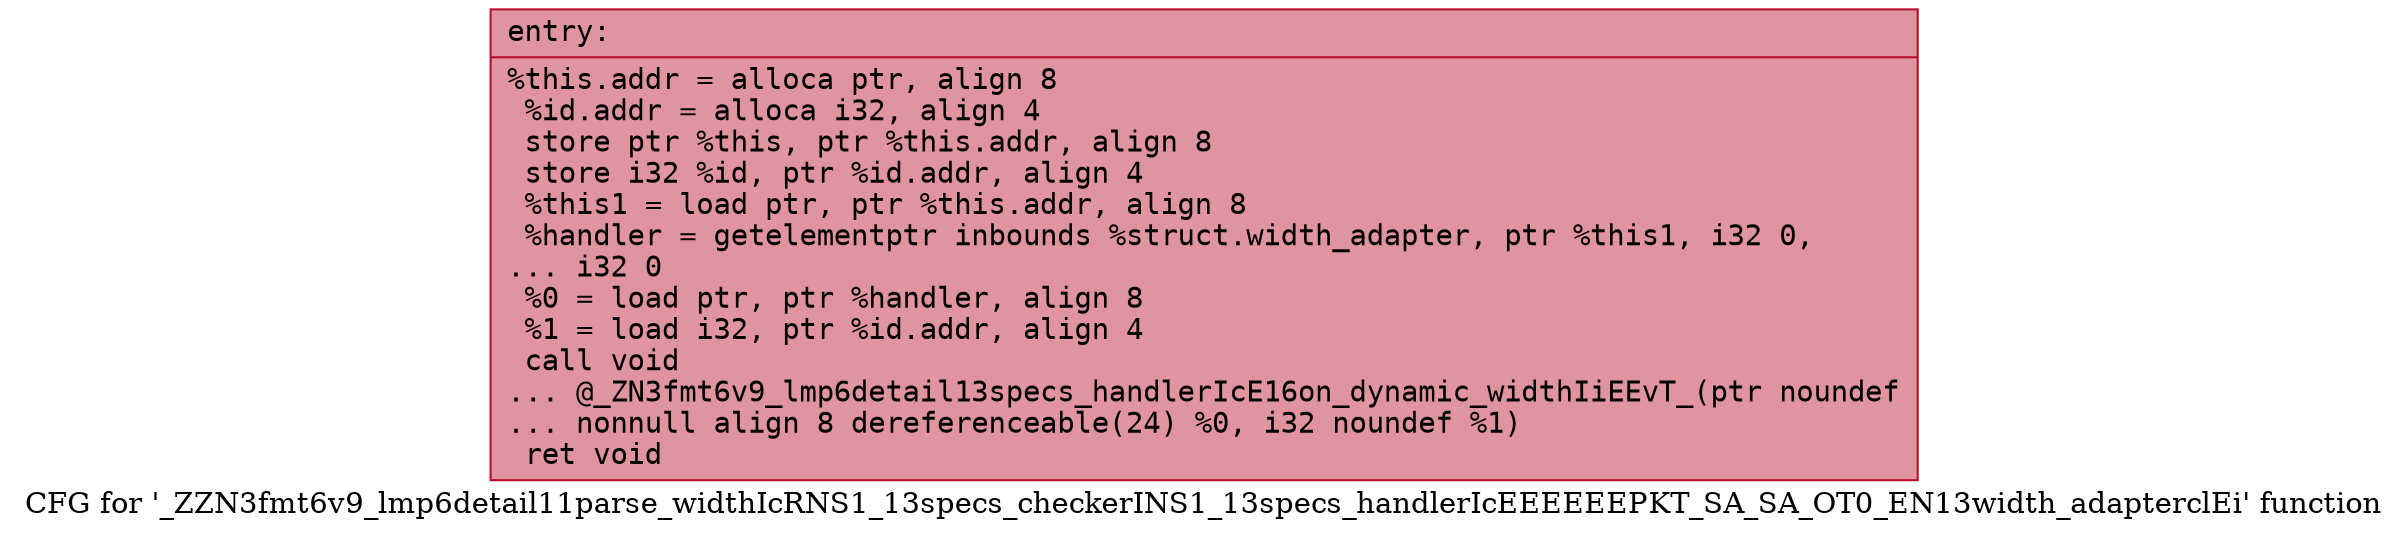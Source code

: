 digraph "CFG for '_ZZN3fmt6v9_lmp6detail11parse_widthIcRNS1_13specs_checkerINS1_13specs_handlerIcEEEEEEPKT_SA_SA_OT0_EN13width_adapterclEi' function" {
	label="CFG for '_ZZN3fmt6v9_lmp6detail11parse_widthIcRNS1_13specs_checkerINS1_13specs_handlerIcEEEEEEPKT_SA_SA_OT0_EN13width_adapterclEi' function";

	Node0x55fec34fa870 [shape=record,color="#b70d28ff", style=filled, fillcolor="#b70d2870" fontname="Courier",label="{entry:\l|  %this.addr = alloca ptr, align 8\l  %id.addr = alloca i32, align 4\l  store ptr %this, ptr %this.addr, align 8\l  store i32 %id, ptr %id.addr, align 4\l  %this1 = load ptr, ptr %this.addr, align 8\l  %handler = getelementptr inbounds %struct.width_adapter, ptr %this1, i32 0,\l... i32 0\l  %0 = load ptr, ptr %handler, align 8\l  %1 = load i32, ptr %id.addr, align 4\l  call void\l... @_ZN3fmt6v9_lmp6detail13specs_handlerIcE16on_dynamic_widthIiEEvT_(ptr noundef\l... nonnull align 8 dereferenceable(24) %0, i32 noundef %1)\l  ret void\l}"];
}
